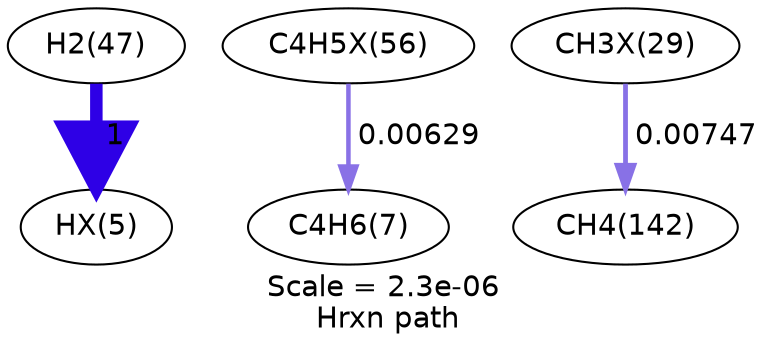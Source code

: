 digraph reaction_paths {
center=1;
s11 -> s30[fontname="Helvetica", style="setlinewidth(6)", arrowsize=3, color="0.7, 1.5, 0.9"
, label=" 1"];
s42 -> s8[fontname="Helvetica", style="setlinewidth(2.17)", arrowsize=1.09, color="0.7, 0.506, 0.9"
, label=" 0.00629"];
s33 -> s15[fontname="Helvetica", style="setlinewidth(2.3)", arrowsize=1.15, color="0.7, 0.507, 0.9"
, label=" 0.00747"];
s8 [ fontname="Helvetica", label="C4H6(7)"];
s11 [ fontname="Helvetica", label="H2(47)"];
s15 [ fontname="Helvetica", label="CH4(142)"];
s30 [ fontname="Helvetica", label="HX(5)"];
s33 [ fontname="Helvetica", label="CH3X(29)"];
s42 [ fontname="Helvetica", label="C4H5X(56)"];
 label = "Scale = 2.3e-06\l Hrxn path";
 fontname = "Helvetica";
}

